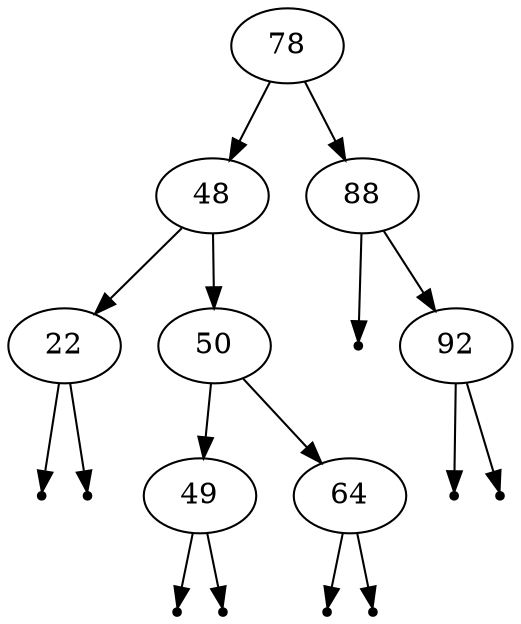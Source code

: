digraph G {
  graph [ordering="out"];
  78 -> 48
  48 -> 22
  48 -> 50
  null1 [shape=point];
  null2 [shape=point];
  22 -> null1
  22 -> null2
  50 -> 49
  50 -> 64
  null3 [shape=point];
  null4 [shape=point];
  49 -> null3
  49 -> null4
  null5 [shape=point];
  null6 [shape=point];
  64 -> null5
  64 -> null6
  78 -> 88
  null9 [shape=point];
  88 -> null9
  88 -> 92
  null7 [shape=point];
  null8 [shape=point];
  92 -> null7
  92 -> null8
}

